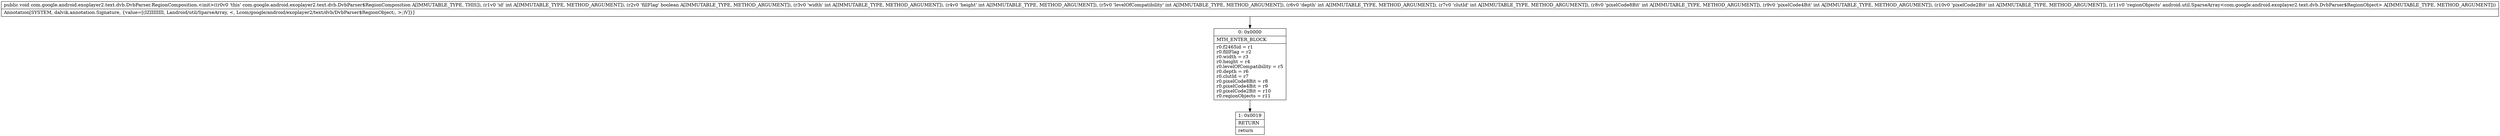digraph "CFG forcom.google.android.exoplayer2.text.dvb.DvbParser.RegionComposition.\<init\>(IZIIIIIIIILandroid\/util\/SparseArray;)V" {
Node_0 [shape=record,label="{0\:\ 0x0000|MTH_ENTER_BLOCK\l|r0.f2465id = r1\lr0.fillFlag = r2\lr0.width = r3\lr0.height = r4\lr0.levelOfCompatibility = r5\lr0.depth = r6\lr0.clutId = r7\lr0.pixelCode8Bit = r8\lr0.pixelCode4Bit = r9\lr0.pixelCode2Bit = r10\lr0.regionObjects = r11\l}"];
Node_1 [shape=record,label="{1\:\ 0x0019|RETURN\l|return\l}"];
MethodNode[shape=record,label="{public void com.google.android.exoplayer2.text.dvb.DvbParser.RegionComposition.\<init\>((r0v0 'this' com.google.android.exoplayer2.text.dvb.DvbParser$RegionComposition A[IMMUTABLE_TYPE, THIS]), (r1v0 'id' int A[IMMUTABLE_TYPE, METHOD_ARGUMENT]), (r2v0 'fillFlag' boolean A[IMMUTABLE_TYPE, METHOD_ARGUMENT]), (r3v0 'width' int A[IMMUTABLE_TYPE, METHOD_ARGUMENT]), (r4v0 'height' int A[IMMUTABLE_TYPE, METHOD_ARGUMENT]), (r5v0 'levelOfCompatibility' int A[IMMUTABLE_TYPE, METHOD_ARGUMENT]), (r6v0 'depth' int A[IMMUTABLE_TYPE, METHOD_ARGUMENT]), (r7v0 'clutId' int A[IMMUTABLE_TYPE, METHOD_ARGUMENT]), (r8v0 'pixelCode8Bit' int A[IMMUTABLE_TYPE, METHOD_ARGUMENT]), (r9v0 'pixelCode4Bit' int A[IMMUTABLE_TYPE, METHOD_ARGUMENT]), (r10v0 'pixelCode2Bit' int A[IMMUTABLE_TYPE, METHOD_ARGUMENT]), (r11v0 'regionObjects' android.util.SparseArray\<com.google.android.exoplayer2.text.dvb.DvbParser$RegionObject\> A[IMMUTABLE_TYPE, METHOD_ARGUMENT]))  | Annotation[SYSTEM, dalvik.annotation.Signature, \{value=[(IZIIIIIIII, Landroid\/util\/SparseArray, \<, Lcom\/google\/android\/exoplayer2\/text\/dvb\/DvbParser$RegionObject;, \>;)V]\}]\l}"];
MethodNode -> Node_0;
Node_0 -> Node_1;
}

